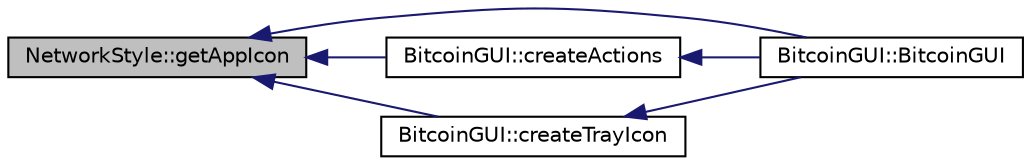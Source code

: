 digraph "NetworkStyle::getAppIcon"
{
  edge [fontname="Helvetica",fontsize="10",labelfontname="Helvetica",labelfontsize="10"];
  node [fontname="Helvetica",fontsize="10",shape=record];
  rankdir="LR";
  Node3 [label="NetworkStyle::getAppIcon",height=0.2,width=0.4,color="black", fillcolor="grey75", style="filled", fontcolor="black"];
  Node3 -> Node4 [dir="back",color="midnightblue",fontsize="10",style="solid",fontname="Helvetica"];
  Node4 [label="BitcoinGUI::BitcoinGUI",height=0.2,width=0.4,color="black", fillcolor="white", style="filled",URL="$class_bitcoin_g_u_i.html#a2598b4ffab4a206877bee80916cc775c"];
  Node3 -> Node5 [dir="back",color="midnightblue",fontsize="10",style="solid",fontname="Helvetica"];
  Node5 [label="BitcoinGUI::createActions",height=0.2,width=0.4,color="black", fillcolor="white", style="filled",URL="$class_bitcoin_g_u_i.html#a218c9f5712e5a08ebc9ce06513430bba",tooltip="Create the main UI actions. "];
  Node5 -> Node4 [dir="back",color="midnightblue",fontsize="10",style="solid",fontname="Helvetica"];
  Node3 -> Node6 [dir="back",color="midnightblue",fontsize="10",style="solid",fontname="Helvetica"];
  Node6 [label="BitcoinGUI::createTrayIcon",height=0.2,width=0.4,color="black", fillcolor="white", style="filled",URL="$class_bitcoin_g_u_i.html#a0e3abd85dddb97ddb05b03f5f74dbae3",tooltip="Create system tray icon and notification. "];
  Node6 -> Node4 [dir="back",color="midnightblue",fontsize="10",style="solid",fontname="Helvetica"];
}
